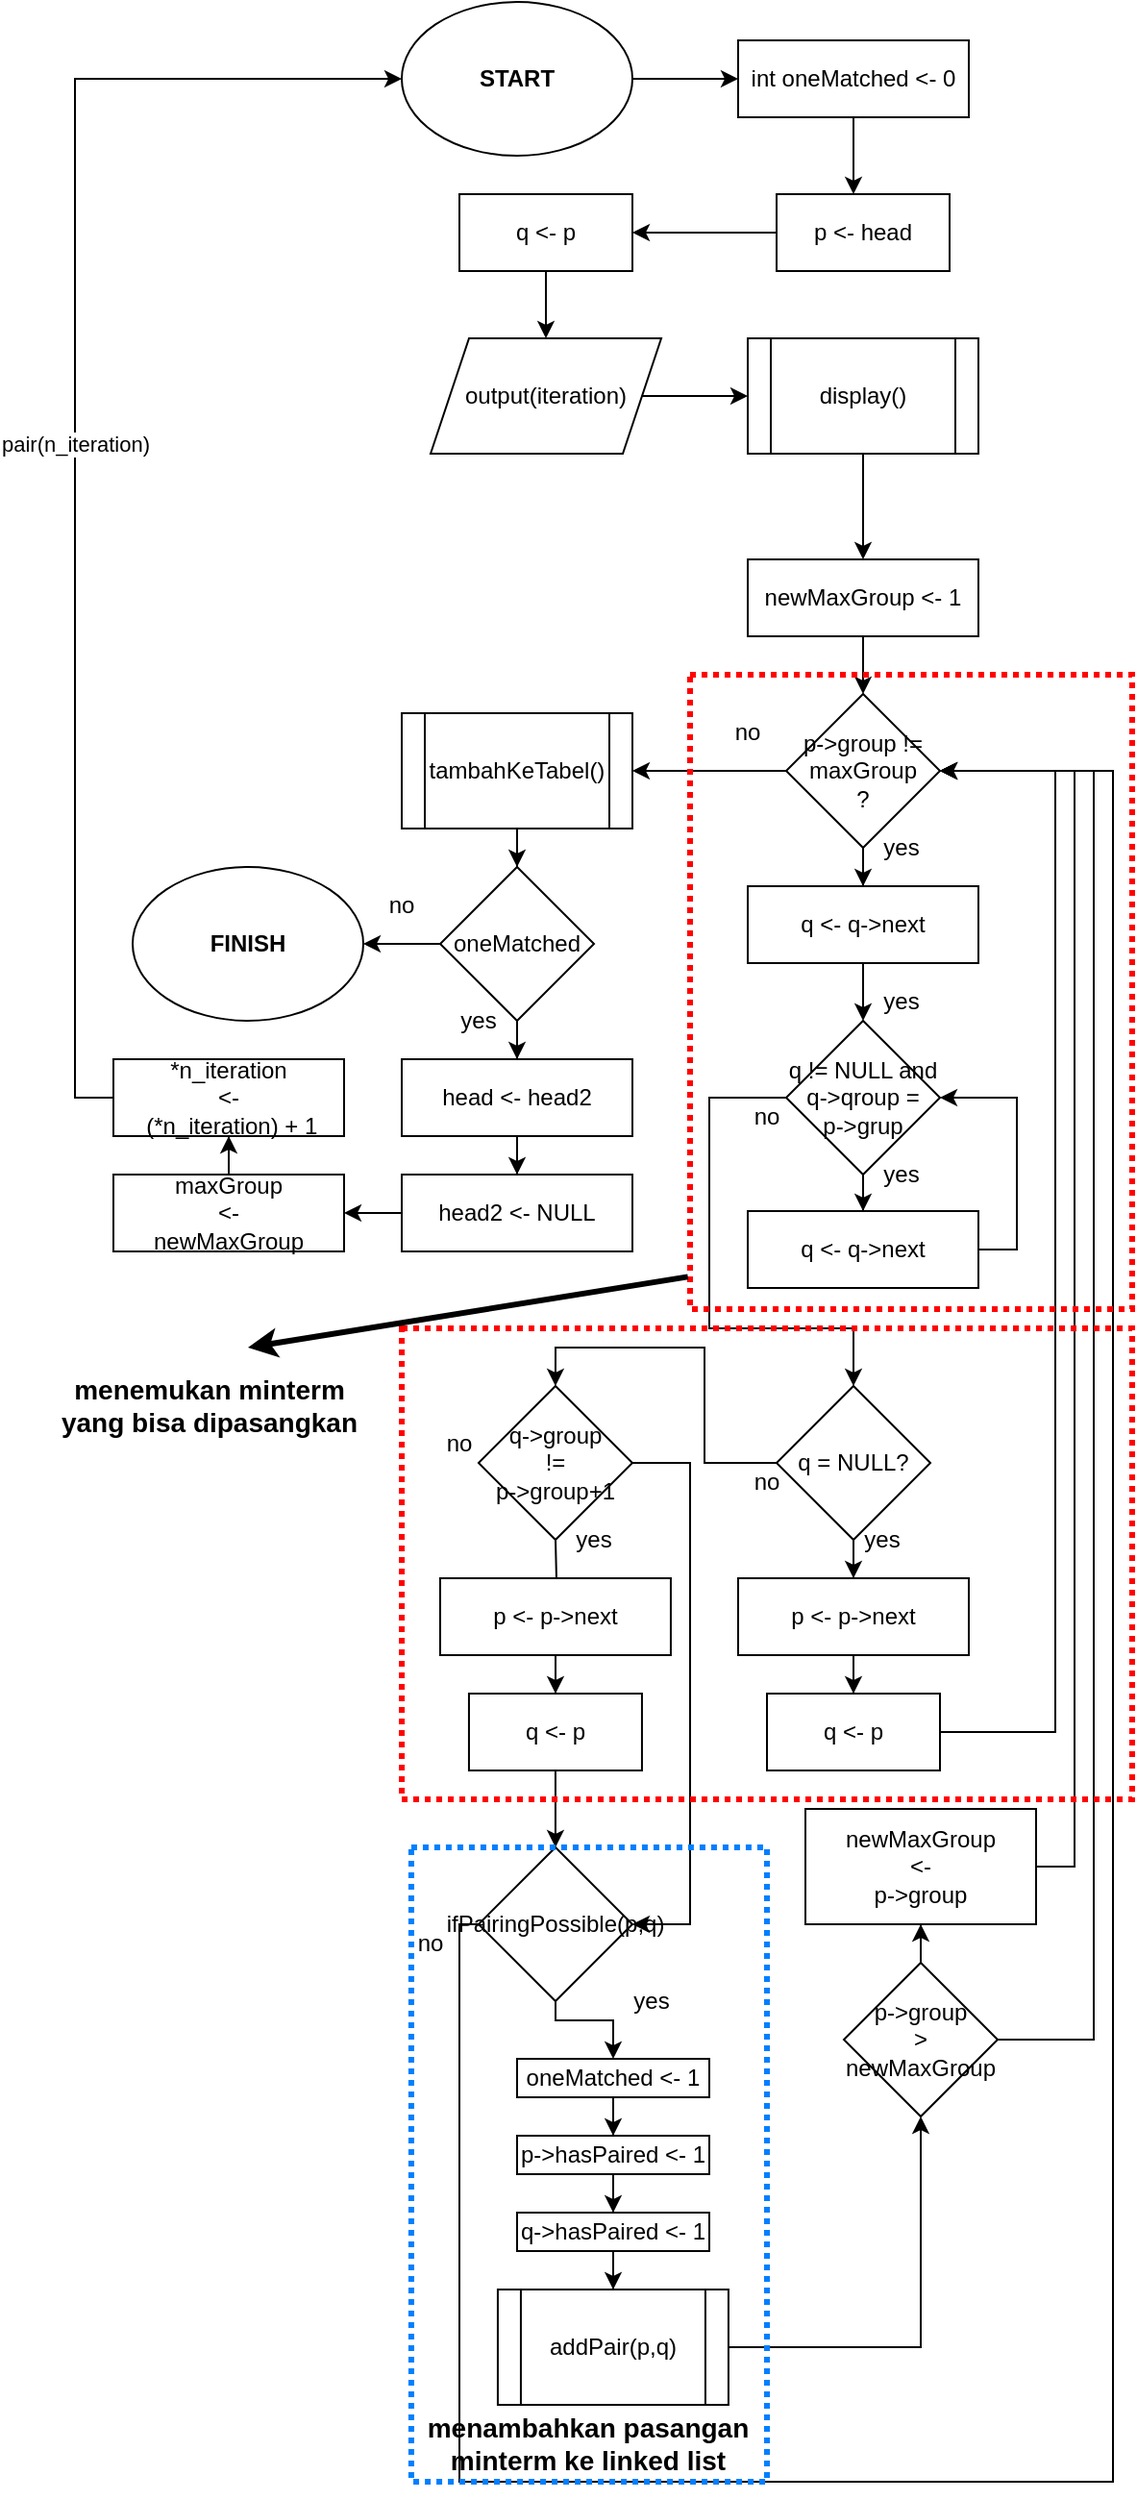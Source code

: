 <mxfile version="14.1.5" type="device"><diagram id="Zsb0WQg0MeNr3qFMdEuc" name="Page-1"><mxGraphModel dx="1915" dy="728" grid="1" gridSize="10" guides="1" tooltips="1" connect="1" arrows="1" fold="1" page="1" pageScale="1" pageWidth="827" pageHeight="1169" math="0" shadow="0"><root><mxCell id="0"/><mxCell id="1" parent="0"/><mxCell id="lz1a_PzNjddr2ESXcSKI-2" value="" style="edgeStyle=orthogonalEdgeStyle;rounded=0;orthogonalLoop=1;jettySize=auto;html=1;" parent="1" source="anjotbX-tVGB_b5MNuvr-1" target="lz1a_PzNjddr2ESXcSKI-1" edge="1"><mxGeometry relative="1" as="geometry"/></mxCell><mxCell id="anjotbX-tVGB_b5MNuvr-1" value="&lt;b&gt;START&lt;/b&gt;" style="ellipse;whiteSpace=wrap;html=1;" parent="1" vertex="1"><mxGeometry x="130" y="380" width="120" height="80" as="geometry"/></mxCell><mxCell id="anjotbX-tVGB_b5MNuvr-2" value="&lt;b&gt;FINISH&lt;/b&gt;" style="ellipse;whiteSpace=wrap;html=1;" parent="1" vertex="1"><mxGeometry x="-10" y="830" width="120" height="80" as="geometry"/></mxCell><mxCell id="lz1a_PzNjddr2ESXcSKI-8" value="" style="edgeStyle=orthogonalEdgeStyle;rounded=0;orthogonalLoop=1;jettySize=auto;html=1;" parent="1" source="lz1a_PzNjddr2ESXcSKI-1" edge="1"><mxGeometry relative="1" as="geometry"><mxPoint x="365" y="480" as="targetPoint"/></mxGeometry></mxCell><mxCell id="lz1a_PzNjddr2ESXcSKI-1" value="int oneMatched &amp;lt;- 0" style="rounded=0;whiteSpace=wrap;html=1;" parent="1" vertex="1"><mxGeometry x="305" y="400" width="120" height="40" as="geometry"/></mxCell><mxCell id="lz1a_PzNjddr2ESXcSKI-11" value="" style="edgeStyle=orthogonalEdgeStyle;rounded=0;orthogonalLoop=1;jettySize=auto;html=1;" parent="1" source="lz1a_PzNjddr2ESXcSKI-4" target="lz1a_PzNjddr2ESXcSKI-5" edge="1"><mxGeometry relative="1" as="geometry"/></mxCell><mxCell id="lz1a_PzNjddr2ESXcSKI-4" value="p &amp;lt;- head" style="rounded=0;whiteSpace=wrap;html=1;" parent="1" vertex="1"><mxGeometry x="325" y="480" width="90" height="40" as="geometry"/></mxCell><mxCell id="lz1a_PzNjddr2ESXcSKI-12" value="" style="edgeStyle=orthogonalEdgeStyle;rounded=0;orthogonalLoop=1;jettySize=auto;html=1;" parent="1" source="lz1a_PzNjddr2ESXcSKI-5" target="lz1a_PzNjddr2ESXcSKI-7" edge="1"><mxGeometry relative="1" as="geometry"/></mxCell><mxCell id="lz1a_PzNjddr2ESXcSKI-5" value="q &amp;lt;- p" style="rounded=0;whiteSpace=wrap;html=1;" parent="1" vertex="1"><mxGeometry x="160" y="480" width="90" height="40" as="geometry"/></mxCell><mxCell id="Z7lAaPqplQozI0bwuz31-76" value="" style="edgeStyle=orthogonalEdgeStyle;rounded=0;orthogonalLoop=1;jettySize=auto;html=1;" parent="1" source="lz1a_PzNjddr2ESXcSKI-7" target="lz1a_PzNjddr2ESXcSKI-16" edge="1"><mxGeometry relative="1" as="geometry"/></mxCell><mxCell id="lz1a_PzNjddr2ESXcSKI-7" value="output(iteration)" style="shape=parallelogram;perimeter=parallelogramPerimeter;whiteSpace=wrap;html=1;fixedSize=1;" parent="1" vertex="1"><mxGeometry x="145" y="555" width="120" height="60" as="geometry"/></mxCell><mxCell id="lz1a_PzNjddr2ESXcSKI-19" value="" style="edgeStyle=orthogonalEdgeStyle;rounded=0;orthogonalLoop=1;jettySize=auto;html=1;" parent="1" source="lz1a_PzNjddr2ESXcSKI-16" target="lz1a_PzNjddr2ESXcSKI-18" edge="1"><mxGeometry relative="1" as="geometry"/></mxCell><mxCell id="lz1a_PzNjddr2ESXcSKI-16" value="display()" style="shape=process;whiteSpace=wrap;html=1;backgroundOutline=1;" parent="1" vertex="1"><mxGeometry x="310" y="555" width="120" height="60" as="geometry"/></mxCell><mxCell id="lz1a_PzNjddr2ESXcSKI-22" value="" style="edgeStyle=orthogonalEdgeStyle;rounded=0;orthogonalLoop=1;jettySize=auto;html=1;" parent="1" source="lz1a_PzNjddr2ESXcSKI-18" target="lz1a_PzNjddr2ESXcSKI-20" edge="1"><mxGeometry relative="1" as="geometry"/></mxCell><mxCell id="lz1a_PzNjddr2ESXcSKI-18" value="newMaxGroup &amp;lt;- 1" style="rounded=0;whiteSpace=wrap;html=1;" parent="1" vertex="1"><mxGeometry x="310" y="670" width="120" height="40" as="geometry"/></mxCell><mxCell id="Z7lAaPqplQozI0bwuz31-10" value="" style="edgeStyle=orthogonalEdgeStyle;rounded=0;orthogonalLoop=1;jettySize=auto;html=1;" parent="1" source="lz1a_PzNjddr2ESXcSKI-20" target="Z7lAaPqplQozI0bwuz31-7" edge="1"><mxGeometry relative="1" as="geometry"/></mxCell><mxCell id="Z7lAaPqplQozI0bwuz31-58" value="" style="edgeStyle=orthogonalEdgeStyle;rounded=0;orthogonalLoop=1;jettySize=auto;html=1;" parent="1" source="lz1a_PzNjddr2ESXcSKI-20" target="Z7lAaPqplQozI0bwuz31-56" edge="1"><mxGeometry relative="1" as="geometry"/></mxCell><mxCell id="lz1a_PzNjddr2ESXcSKI-20" value="p-&amp;gt;group !=&lt;br&gt;maxGroup&lt;br&gt;?" style="rhombus;whiteSpace=wrap;html=1;" parent="1" vertex="1"><mxGeometry x="330" y="740" width="80" height="80" as="geometry"/></mxCell><mxCell id="Z7lAaPqplQozI0bwuz31-11" value="" style="edgeStyle=orthogonalEdgeStyle;rounded=0;orthogonalLoop=1;jettySize=auto;html=1;" parent="1" source="Z7lAaPqplQozI0bwuz31-7" target="Z7lAaPqplQozI0bwuz31-9" edge="1"><mxGeometry relative="1" as="geometry"/></mxCell><mxCell id="Z7lAaPqplQozI0bwuz31-7" value="q &amp;lt;- q-&amp;gt;next" style="rounded=0;whiteSpace=wrap;html=1;" parent="1" vertex="1"><mxGeometry x="310" y="840" width="120" height="40" as="geometry"/></mxCell><mxCell id="Z7lAaPqplQozI0bwuz31-16" value="" style="edgeStyle=orthogonalEdgeStyle;rounded=0;orthogonalLoop=1;jettySize=auto;html=1;" parent="1" source="Z7lAaPqplQozI0bwuz31-9" target="Z7lAaPqplQozI0bwuz31-15" edge="1"><mxGeometry relative="1" as="geometry"/></mxCell><mxCell id="Z7lAaPqplQozI0bwuz31-20" style="edgeStyle=orthogonalEdgeStyle;rounded=0;orthogonalLoop=1;jettySize=auto;html=1;exitX=0;exitY=0.5;exitDx=0;exitDy=0;" parent="1" source="Z7lAaPqplQozI0bwuz31-9" target="Z7lAaPqplQozI0bwuz31-19" edge="1"><mxGeometry relative="1" as="geometry"><Array as="points"><mxPoint x="290" y="950"/><mxPoint x="290" y="1070"/><mxPoint x="365" y="1070"/></Array></mxGeometry></mxCell><mxCell id="Z7lAaPqplQozI0bwuz31-9" value="q != NULL and&lt;br&gt;q-&amp;gt;qroup = &lt;br&gt;p-&amp;gt;grup" style="rhombus;whiteSpace=wrap;html=1;" parent="1" vertex="1"><mxGeometry x="330" y="910" width="80" height="80" as="geometry"/></mxCell><mxCell id="Z7lAaPqplQozI0bwuz31-12" value="yes" style="text;html=1;strokeColor=none;fillColor=none;align=center;verticalAlign=middle;whiteSpace=wrap;rounded=0;" parent="1" vertex="1"><mxGeometry x="370" y="810" width="40" height="20" as="geometry"/></mxCell><mxCell id="Z7lAaPqplQozI0bwuz31-14" value="yes" style="text;html=1;strokeColor=none;fillColor=none;align=center;verticalAlign=middle;whiteSpace=wrap;rounded=0;" parent="1" vertex="1"><mxGeometry x="370" y="890" width="40" height="20" as="geometry"/></mxCell><mxCell id="Z7lAaPqplQozI0bwuz31-18" style="edgeStyle=orthogonalEdgeStyle;rounded=0;orthogonalLoop=1;jettySize=auto;html=1;exitX=1;exitY=0.5;exitDx=0;exitDy=0;entryX=1;entryY=0.5;entryDx=0;entryDy=0;" parent="1" source="Z7lAaPqplQozI0bwuz31-15" target="Z7lAaPqplQozI0bwuz31-9" edge="1"><mxGeometry relative="1" as="geometry"/></mxCell><mxCell id="Z7lAaPqplQozI0bwuz31-15" value="q &amp;lt;- q-&amp;gt;next" style="rounded=0;whiteSpace=wrap;html=1;" parent="1" vertex="1"><mxGeometry x="310" y="1009" width="120" height="40" as="geometry"/></mxCell><mxCell id="Z7lAaPqplQozI0bwuz31-22" value="" style="edgeStyle=orthogonalEdgeStyle;rounded=0;orthogonalLoop=1;jettySize=auto;html=1;" parent="1" source="Z7lAaPqplQozI0bwuz31-19" target="Z7lAaPqplQozI0bwuz31-21" edge="1"><mxGeometry relative="1" as="geometry"/></mxCell><mxCell id="Z7lAaPqplQozI0bwuz31-28" value="" style="edgeStyle=orthogonalEdgeStyle;rounded=0;orthogonalLoop=1;jettySize=auto;html=1;entryX=0.5;entryY=0;entryDx=0;entryDy=0;" parent="1" source="Z7lAaPqplQozI0bwuz31-19" target="Z7lAaPqplQozI0bwuz31-27" edge="1"><mxGeometry relative="1" as="geometry"/></mxCell><mxCell id="Z7lAaPqplQozI0bwuz31-19" value="q = NULL?" style="rhombus;whiteSpace=wrap;html=1;" parent="1" vertex="1"><mxGeometry x="325" y="1100" width="80" height="80" as="geometry"/></mxCell><mxCell id="Z7lAaPqplQozI0bwuz31-24" value="" style="edgeStyle=orthogonalEdgeStyle;rounded=0;orthogonalLoop=1;jettySize=auto;html=1;" parent="1" source="Z7lAaPqplQozI0bwuz31-21" target="Z7lAaPqplQozI0bwuz31-23" edge="1"><mxGeometry relative="1" as="geometry"/></mxCell><mxCell id="Z7lAaPqplQozI0bwuz31-21" value="p &amp;lt;- p-&amp;gt;next" style="rounded=0;whiteSpace=wrap;html=1;" parent="1" vertex="1"><mxGeometry x="305" y="1200" width="120" height="40" as="geometry"/></mxCell><mxCell id="Z7lAaPqplQozI0bwuz31-79" style="edgeStyle=orthogonalEdgeStyle;rounded=0;orthogonalLoop=1;jettySize=auto;html=1;exitX=1;exitY=0.5;exitDx=0;exitDy=0;entryX=1;entryY=0.5;entryDx=0;entryDy=0;" parent="1" source="Z7lAaPqplQozI0bwuz31-23" target="lz1a_PzNjddr2ESXcSKI-20" edge="1"><mxGeometry relative="1" as="geometry"><Array as="points"><mxPoint x="470" y="1280"/><mxPoint x="470" y="780"/></Array></mxGeometry></mxCell><mxCell id="Z7lAaPqplQozI0bwuz31-23" value="q &amp;lt;- p" style="rounded=0;whiteSpace=wrap;html=1;" parent="1" vertex="1"><mxGeometry x="320" y="1260" width="90" height="40" as="geometry"/></mxCell><mxCell id="Z7lAaPqplQozI0bwuz31-81" style="edgeStyle=orthogonalEdgeStyle;rounded=0;orthogonalLoop=1;jettySize=auto;html=1;exitX=1;exitY=0.5;exitDx=0;exitDy=0;entryX=1;entryY=0.5;entryDx=0;entryDy=0;" parent="1" source="Z7lAaPqplQozI0bwuz31-27" target="Z7lAaPqplQozI0bwuz31-33" edge="1"><mxGeometry relative="1" as="geometry"><Array as="points"><mxPoint x="280" y="1140"/><mxPoint x="280" y="1380"/></Array></mxGeometry></mxCell><mxCell id="Z7lAaPqplQozI0bwuz31-27" value="q-&amp;gt;group&lt;br&gt;!=&lt;br&gt;p-&amp;gt;group+1" style="rhombus;whiteSpace=wrap;html=1;" parent="1" vertex="1"><mxGeometry x="169.97" y="1100" width="80" height="80" as="geometry"/></mxCell><mxCell id="Z7lAaPqplQozI0bwuz31-29" value="" style="edgeStyle=orthogonalEdgeStyle;rounded=0;orthogonalLoop=1;jettySize=auto;html=1;" parent="1" target="Z7lAaPqplQozI0bwuz31-31" edge="1"><mxGeometry relative="1" as="geometry"><mxPoint x="209.999" y="1179.971" as="sourcePoint"/></mxGeometry></mxCell><mxCell id="Z7lAaPqplQozI0bwuz31-30" value="" style="edgeStyle=orthogonalEdgeStyle;rounded=0;orthogonalLoop=1;jettySize=auto;html=1;" parent="1" source="Z7lAaPqplQozI0bwuz31-31" target="Z7lAaPqplQozI0bwuz31-32" edge="1"><mxGeometry relative="1" as="geometry"/></mxCell><mxCell id="Z7lAaPqplQozI0bwuz31-31" value="p &amp;lt;- p-&amp;gt;next" style="rounded=0;whiteSpace=wrap;html=1;" parent="1" vertex="1"><mxGeometry x="149.97" y="1200" width="120" height="40" as="geometry"/></mxCell><mxCell id="Z7lAaPqplQozI0bwuz31-34" value="" style="edgeStyle=orthogonalEdgeStyle;rounded=0;orthogonalLoop=1;jettySize=auto;html=1;" parent="1" source="Z7lAaPqplQozI0bwuz31-32" target="Z7lAaPqplQozI0bwuz31-33" edge="1"><mxGeometry relative="1" as="geometry"/></mxCell><mxCell id="Z7lAaPqplQozI0bwuz31-32" value="q &amp;lt;- p" style="rounded=0;whiteSpace=wrap;html=1;" parent="1" vertex="1"><mxGeometry x="164.97" y="1260" width="90" height="40" as="geometry"/></mxCell><mxCell id="Z7lAaPqplQozI0bwuz31-36" value="" style="edgeStyle=orthogonalEdgeStyle;rounded=0;orthogonalLoop=1;jettySize=auto;html=1;" parent="1" source="Z7lAaPqplQozI0bwuz31-33" target="Z7lAaPqplQozI0bwuz31-35" edge="1"><mxGeometry relative="1" as="geometry"><Array as="points"><mxPoint x="210" y="1430"/><mxPoint x="240" y="1430"/></Array></mxGeometry></mxCell><mxCell id="Z7lAaPqplQozI0bwuz31-85" style="edgeStyle=orthogonalEdgeStyle;rounded=0;orthogonalLoop=1;jettySize=auto;html=1;entryX=1;entryY=0.5;entryDx=0;entryDy=0;" parent="1" target="lz1a_PzNjddr2ESXcSKI-20" edge="1"><mxGeometry relative="1" as="geometry"><mxPoint x="170" y="1380" as="sourcePoint"/><Array as="points"><mxPoint x="160" y="1380"/><mxPoint x="160" y="1670"/><mxPoint x="500" y="1670"/><mxPoint x="500" y="780"/></Array></mxGeometry></mxCell><mxCell id="Z7lAaPqplQozI0bwuz31-33" value="ifPairingPossible(p,q)" style="rhombus;whiteSpace=wrap;html=1;" parent="1" vertex="1"><mxGeometry x="169.97" y="1340" width="80" height="80" as="geometry"/></mxCell><mxCell id="Z7lAaPqplQozI0bwuz31-40" value="" style="edgeStyle=orthogonalEdgeStyle;rounded=0;orthogonalLoop=1;jettySize=auto;html=1;" parent="1" source="Z7lAaPqplQozI0bwuz31-35" target="Z7lAaPqplQozI0bwuz31-37" edge="1"><mxGeometry relative="1" as="geometry"/></mxCell><mxCell id="Z7lAaPqplQozI0bwuz31-35" value="oneMatched &amp;lt;- 1" style="rounded=0;whiteSpace=wrap;html=1;" parent="1" vertex="1"><mxGeometry x="190" y="1450" width="100" height="20" as="geometry"/></mxCell><mxCell id="Z7lAaPqplQozI0bwuz31-41" value="" style="edgeStyle=orthogonalEdgeStyle;rounded=0;orthogonalLoop=1;jettySize=auto;html=1;" parent="1" source="Z7lAaPqplQozI0bwuz31-37" target="Z7lAaPqplQozI0bwuz31-38" edge="1"><mxGeometry relative="1" as="geometry"/></mxCell><mxCell id="Z7lAaPqplQozI0bwuz31-37" value="p-&amp;gt;hasPaired &amp;lt;- 1" style="rounded=0;whiteSpace=wrap;html=1;" parent="1" vertex="1"><mxGeometry x="190" y="1490" width="100" height="20" as="geometry"/></mxCell><mxCell id="Z7lAaPqplQozI0bwuz31-43" value="" style="edgeStyle=orthogonalEdgeStyle;rounded=0;orthogonalLoop=1;jettySize=auto;html=1;" parent="1" source="Z7lAaPqplQozI0bwuz31-38" target="Z7lAaPqplQozI0bwuz31-42" edge="1"><mxGeometry relative="1" as="geometry"/></mxCell><mxCell id="Z7lAaPqplQozI0bwuz31-38" value="q-&amp;gt;hasPaired &amp;lt;- 1" style="rounded=0;whiteSpace=wrap;html=1;" parent="1" vertex="1"><mxGeometry x="190" y="1530" width="100" height="20" as="geometry"/></mxCell><mxCell id="Z7lAaPqplQozI0bwuz31-45" value="" style="edgeStyle=orthogonalEdgeStyle;rounded=0;orthogonalLoop=1;jettySize=auto;html=1;" parent="1" source="Z7lAaPqplQozI0bwuz31-42" target="Z7lAaPqplQozI0bwuz31-44" edge="1"><mxGeometry relative="1" as="geometry"/></mxCell><mxCell id="Z7lAaPqplQozI0bwuz31-42" value="addPair(p,q)" style="shape=process;whiteSpace=wrap;html=1;backgroundOutline=1;" parent="1" vertex="1"><mxGeometry x="179.97" y="1570" width="120" height="60" as="geometry"/></mxCell><mxCell id="Z7lAaPqplQozI0bwuz31-47" value="" style="edgeStyle=orthogonalEdgeStyle;rounded=0;orthogonalLoop=1;jettySize=auto;html=1;" parent="1" source="Z7lAaPqplQozI0bwuz31-44" target="Z7lAaPqplQozI0bwuz31-46" edge="1"><mxGeometry relative="1" as="geometry"/></mxCell><mxCell id="Z7lAaPqplQozI0bwuz31-84" style="edgeStyle=orthogonalEdgeStyle;rounded=0;orthogonalLoop=1;jettySize=auto;html=1;exitX=1;exitY=0.5;exitDx=0;exitDy=0;entryX=1;entryY=0.5;entryDx=0;entryDy=0;" parent="1" source="Z7lAaPqplQozI0bwuz31-44" target="lz1a_PzNjddr2ESXcSKI-20" edge="1"><mxGeometry relative="1" as="geometry"><Array as="points"><mxPoint x="490" y="1440"/><mxPoint x="490" y="780"/></Array></mxGeometry></mxCell><mxCell id="Z7lAaPqplQozI0bwuz31-44" value="p-&amp;gt;group&lt;br&gt;&amp;gt;&lt;br&gt;newMaxGroup" style="rhombus;whiteSpace=wrap;html=1;" parent="1" vertex="1"><mxGeometry x="360" y="1400" width="80" height="80" as="geometry"/></mxCell><mxCell id="Z7lAaPqplQozI0bwuz31-54" style="edgeStyle=orthogonalEdgeStyle;rounded=0;orthogonalLoop=1;jettySize=auto;html=1;exitX=1;exitY=0.5;exitDx=0;exitDy=0;entryX=1;entryY=0.5;entryDx=0;entryDy=0;" parent="1" source="Z7lAaPqplQozI0bwuz31-46" target="lz1a_PzNjddr2ESXcSKI-20" edge="1"><mxGeometry relative="1" as="geometry"/></mxCell><mxCell id="Z7lAaPqplQozI0bwuz31-46" value="newMaxGroup&lt;br&gt;&amp;lt;- &lt;br&gt;p-&amp;gt;group" style="whiteSpace=wrap;html=1;" parent="1" vertex="1"><mxGeometry x="340" y="1320" width="120" height="60" as="geometry"/></mxCell><mxCell id="Z7lAaPqplQozI0bwuz31-49" value="yes" style="text;html=1;strokeColor=none;fillColor=none;align=center;verticalAlign=middle;whiteSpace=wrap;rounded=0;" parent="1" vertex="1"><mxGeometry x="370" y="980" width="40" height="20" as="geometry"/></mxCell><mxCell id="Z7lAaPqplQozI0bwuz31-50" value="no" style="text;html=1;strokeColor=none;fillColor=none;align=center;verticalAlign=middle;whiteSpace=wrap;rounded=0;" parent="1" vertex="1"><mxGeometry x="300" y="950" width="40" height="20" as="geometry"/></mxCell><mxCell id="Z7lAaPqplQozI0bwuz31-51" value="no" style="text;html=1;strokeColor=none;fillColor=none;align=center;verticalAlign=middle;whiteSpace=wrap;rounded=0;" parent="1" vertex="1"><mxGeometry x="300" y="1140" width="40" height="20" as="geometry"/></mxCell><mxCell id="Z7lAaPqplQozI0bwuz31-53" value="yes" style="text;html=1;strokeColor=none;fillColor=none;align=center;verticalAlign=middle;whiteSpace=wrap;rounded=0;" parent="1" vertex="1"><mxGeometry x="360" y="1170" width="40" height="20" as="geometry"/></mxCell><mxCell id="Z7lAaPqplQozI0bwuz31-59" value="" style="edgeStyle=orthogonalEdgeStyle;rounded=0;orthogonalLoop=1;jettySize=auto;html=1;" parent="1" source="Z7lAaPqplQozI0bwuz31-56" target="Z7lAaPqplQozI0bwuz31-57" edge="1"><mxGeometry relative="1" as="geometry"/></mxCell><mxCell id="Z7lAaPqplQozI0bwuz31-56" value="tambahKeTabel()" style="shape=process;whiteSpace=wrap;html=1;backgroundOutline=1;" parent="1" vertex="1"><mxGeometry x="130" y="750" width="120" height="60" as="geometry"/></mxCell><mxCell id="Z7lAaPqplQozI0bwuz31-61" value="" style="edgeStyle=orthogonalEdgeStyle;rounded=0;orthogonalLoop=1;jettySize=auto;html=1;" parent="1" source="Z7lAaPqplQozI0bwuz31-57" target="Z7lAaPqplQozI0bwuz31-60" edge="1"><mxGeometry relative="1" as="geometry"/></mxCell><mxCell id="Z7lAaPqplQozI0bwuz31-70" value="" style="edgeStyle=orthogonalEdgeStyle;rounded=0;orthogonalLoop=1;jettySize=auto;html=1;" parent="1" source="Z7lAaPqplQozI0bwuz31-57" target="anjotbX-tVGB_b5MNuvr-2" edge="1"><mxGeometry relative="1" as="geometry"/></mxCell><mxCell id="Z7lAaPqplQozI0bwuz31-57" value="oneMatched" style="rhombus;whiteSpace=wrap;html=1;" parent="1" vertex="1"><mxGeometry x="150" y="830" width="80" height="80" as="geometry"/></mxCell><mxCell id="Z7lAaPqplQozI0bwuz31-63" value="" style="edgeStyle=orthogonalEdgeStyle;rounded=0;orthogonalLoop=1;jettySize=auto;html=1;" parent="1" source="Z7lAaPqplQozI0bwuz31-60" target="Z7lAaPqplQozI0bwuz31-62" edge="1"><mxGeometry relative="1" as="geometry"/></mxCell><mxCell id="Z7lAaPqplQozI0bwuz31-60" value="head &amp;lt;- head2" style="rounded=0;whiteSpace=wrap;html=1;" parent="1" vertex="1"><mxGeometry x="130" y="930" width="120" height="40" as="geometry"/></mxCell><mxCell id="Z7lAaPqplQozI0bwuz31-65" value="" style="edgeStyle=orthogonalEdgeStyle;rounded=0;orthogonalLoop=1;jettySize=auto;html=1;" parent="1" source="Z7lAaPqplQozI0bwuz31-62" target="Z7lAaPqplQozI0bwuz31-64" edge="1"><mxGeometry relative="1" as="geometry"/></mxCell><mxCell id="Z7lAaPqplQozI0bwuz31-62" value="head2 &amp;lt;- NULL" style="rounded=0;whiteSpace=wrap;html=1;" parent="1" vertex="1"><mxGeometry x="130" y="990" width="120" height="40" as="geometry"/></mxCell><mxCell id="Z7lAaPqplQozI0bwuz31-67" value="" style="edgeStyle=orthogonalEdgeStyle;rounded=0;orthogonalLoop=1;jettySize=auto;html=1;" parent="1" source="Z7lAaPqplQozI0bwuz31-64" target="Z7lAaPqplQozI0bwuz31-66" edge="1"><mxGeometry relative="1" as="geometry"/></mxCell><mxCell id="Z7lAaPqplQozI0bwuz31-64" value="maxGroup&lt;br&gt;&amp;lt;-&lt;br&gt;newMaxGroup" style="rounded=0;whiteSpace=wrap;html=1;" parent="1" vertex="1"><mxGeometry x="-20" y="990" width="120" height="40" as="geometry"/></mxCell><mxCell id="Z7lAaPqplQozI0bwuz31-66" value="*n_iteration&lt;br&gt;&amp;lt;-&lt;br&gt;&amp;nbsp;(*n_iteration) + 1" style="rounded=0;whiteSpace=wrap;html=1;" parent="1" vertex="1"><mxGeometry x="-20" y="930" width="120" height="40" as="geometry"/></mxCell><mxCell id="Z7lAaPqplQozI0bwuz31-71" value="no" style="text;html=1;strokeColor=none;fillColor=none;align=center;verticalAlign=middle;whiteSpace=wrap;rounded=0;" parent="1" vertex="1"><mxGeometry x="110" y="840" width="40" height="20" as="geometry"/></mxCell><mxCell id="Z7lAaPqplQozI0bwuz31-72" value="yes" style="text;html=1;strokeColor=none;fillColor=none;align=center;verticalAlign=middle;whiteSpace=wrap;rounded=0;" parent="1" vertex="1"><mxGeometry x="150" y="900" width="40" height="20" as="geometry"/></mxCell><mxCell id="Z7lAaPqplQozI0bwuz31-77" value="pair(n_iteration)" style="edgeStyle=orthogonalEdgeStyle;rounded=0;orthogonalLoop=1;jettySize=auto;html=1;exitX=0;exitY=0.5;exitDx=0;exitDy=0;entryX=0;entryY=0.5;entryDx=0;entryDy=0;" parent="1" source="Z7lAaPqplQozI0bwuz31-66" target="anjotbX-tVGB_b5MNuvr-1" edge="1"><mxGeometry relative="1" as="geometry"><mxPoint x="-110" y="920" as="sourcePoint"/></mxGeometry></mxCell><mxCell id="Z7lAaPqplQozI0bwuz31-78" value="no" style="text;html=1;strokeColor=none;fillColor=none;align=center;verticalAlign=middle;whiteSpace=wrap;rounded=0;" parent="1" vertex="1"><mxGeometry x="290" y="750" width="40" height="20" as="geometry"/></mxCell><mxCell id="Z7lAaPqplQozI0bwuz31-80" value="yes" style="text;html=1;strokeColor=none;fillColor=none;align=center;verticalAlign=middle;whiteSpace=wrap;rounded=0;" parent="1" vertex="1"><mxGeometry x="209.97" y="1170" width="40" height="20" as="geometry"/></mxCell><mxCell id="Z7lAaPqplQozI0bwuz31-82" value="no" style="text;html=1;strokeColor=none;fillColor=none;align=center;verticalAlign=middle;whiteSpace=wrap;rounded=0;" parent="1" vertex="1"><mxGeometry x="139.97" y="1120" width="40" height="20" as="geometry"/></mxCell><mxCell id="Z7lAaPqplQozI0bwuz31-83" value="yes" style="text;html=1;strokeColor=none;fillColor=none;align=center;verticalAlign=middle;whiteSpace=wrap;rounded=0;" parent="1" vertex="1"><mxGeometry x="240" y="1410" width="40" height="20" as="geometry"/></mxCell><mxCell id="Z7lAaPqplQozI0bwuz31-86" value="no" style="text;html=1;strokeColor=none;fillColor=none;align=center;verticalAlign=middle;whiteSpace=wrap;rounded=0;" parent="1" vertex="1"><mxGeometry x="124.97" y="1380" width="40" height="20" as="geometry"/></mxCell><mxCell id="irCPY6rIC1B8_LVPMCv5-1" value="" style="rounded=0;whiteSpace=wrap;html=1;dashed=1;dashPattern=1 1;strokeColor=#007FFF;strokeWidth=3;fillColor=none;" vertex="1" parent="1"><mxGeometry x="134.97" y="1340" width="185.03" height="330" as="geometry"/></mxCell><mxCell id="irCPY6rIC1B8_LVPMCv5-2" value="&lt;font style=&quot;font-size: 14px&quot;&gt;&lt;b&gt;menambahkan pasangan minterm ke linked list&lt;/b&gt;&lt;/font&gt;" style="text;html=1;strokeColor=none;fillColor=none;align=center;verticalAlign=middle;whiteSpace=wrap;rounded=0;dashed=1;dashPattern=1 1;" vertex="1" parent="1"><mxGeometry x="132.49" y="1640" width="190" height="20" as="geometry"/></mxCell><mxCell id="irCPY6rIC1B8_LVPMCv5-3" value="" style="rounded=0;whiteSpace=wrap;html=1;dashed=1;dashPattern=1 1;strokeWidth=3;fillColor=none;strokeColor=#FF0000;" vertex="1" parent="1"><mxGeometry x="130" y="1070" width="380" height="245" as="geometry"/></mxCell><mxCell id="irCPY6rIC1B8_LVPMCv5-4" value="" style="rounded=0;whiteSpace=wrap;html=1;dashed=1;dashPattern=1 1;strokeWidth=3;fillColor=none;strokeColor=#FF0000;" vertex="1" parent="1"><mxGeometry x="280" y="730" width="230" height="330" as="geometry"/></mxCell><mxCell id="irCPY6rIC1B8_LVPMCv5-5" value="" style="endArrow=classic;html=1;exitX=-0.005;exitY=0.949;exitDx=0;exitDy=0;exitPerimeter=0;strokeWidth=3;" edge="1" parent="1" source="irCPY6rIC1B8_LVPMCv5-4"><mxGeometry width="50" height="50" relative="1" as="geometry"><mxPoint x="540" y="980" as="sourcePoint"/><mxPoint x="50" y="1080" as="targetPoint"/></mxGeometry></mxCell><mxCell id="irCPY6rIC1B8_LVPMCv5-7" value="&lt;font style=&quot;font-size: 14px&quot;&gt;&lt;b&gt;menemukan minterm&lt;br&gt;yang bisa dipasangkan&lt;br&gt;&lt;/b&gt;&lt;/font&gt;" style="text;html=1;strokeColor=none;fillColor=none;align=center;verticalAlign=middle;whiteSpace=wrap;rounded=0;dashed=1;dashPattern=1 1;" vertex="1" parent="1"><mxGeometry x="-65.03" y="1100" width="190" height="20" as="geometry"/></mxCell></root></mxGraphModel></diagram></mxfile>
